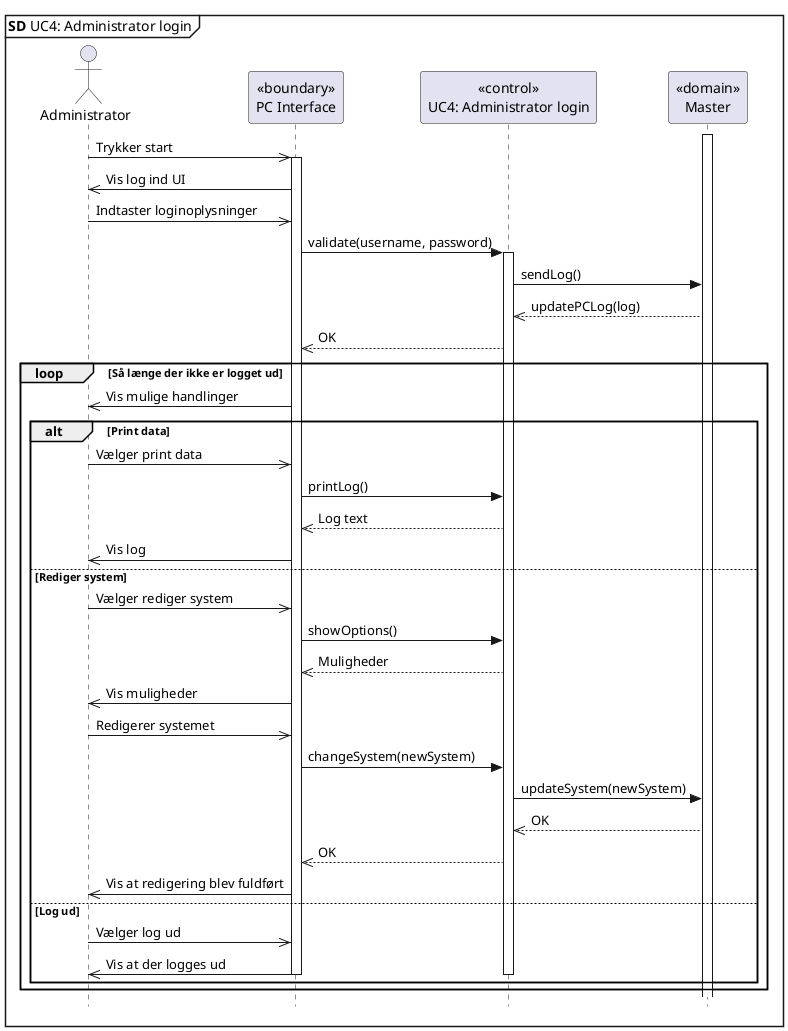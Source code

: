 @startuml UC4 SD
skinparam style strictuml

mainframe **SD** UC4: Administrator login

actor       Administrator      as admin
participant "<<boundary>>\nPC Interface" as UI
participant "<<control>>\nUC4: Administrator login" as PC
participant "<<domain>>\nMaster" as master

activate master
admin ->> UI : Trykker start
activate UI
admin <<- UI : Vis log ind UI
admin ->> UI : Indtaster loginoplysninger
UI -> PC : validate(username, password)
activate PC
PC -> master : sendLog()
PC <<-- master : updatePCLog(log)
UI <<-- PC : OK
loop Så længe der ikke er logget ud
admin <<- UI : Vis mulige handlinger
alt Print data
admin ->> UI : Vælger print data
UI -> PC : printLog()
UI <<-- PC : Log text
admin <<- UI : Vis log
else Rediger system
admin ->> UI : Vælger rediger system
UI -> PC : showOptions()
UI <<-- PC : Muligheder
admin <<- UI : Vis muligheder
admin ->> UI : Redigerer systemet
UI -> PC : changeSystem(newSystem)
PC -> master : updateSystem(newSystem)
PC <<-- master : OK
UI <<-- PC : OK
admin <<- UI : Vis at redigering blev fuldført
else Log ud
admin ->> UI : Vælger log ud
admin <<- UI : Vis at der logges ud
deactivate PC
deactivate UI
end
end
@enduml
